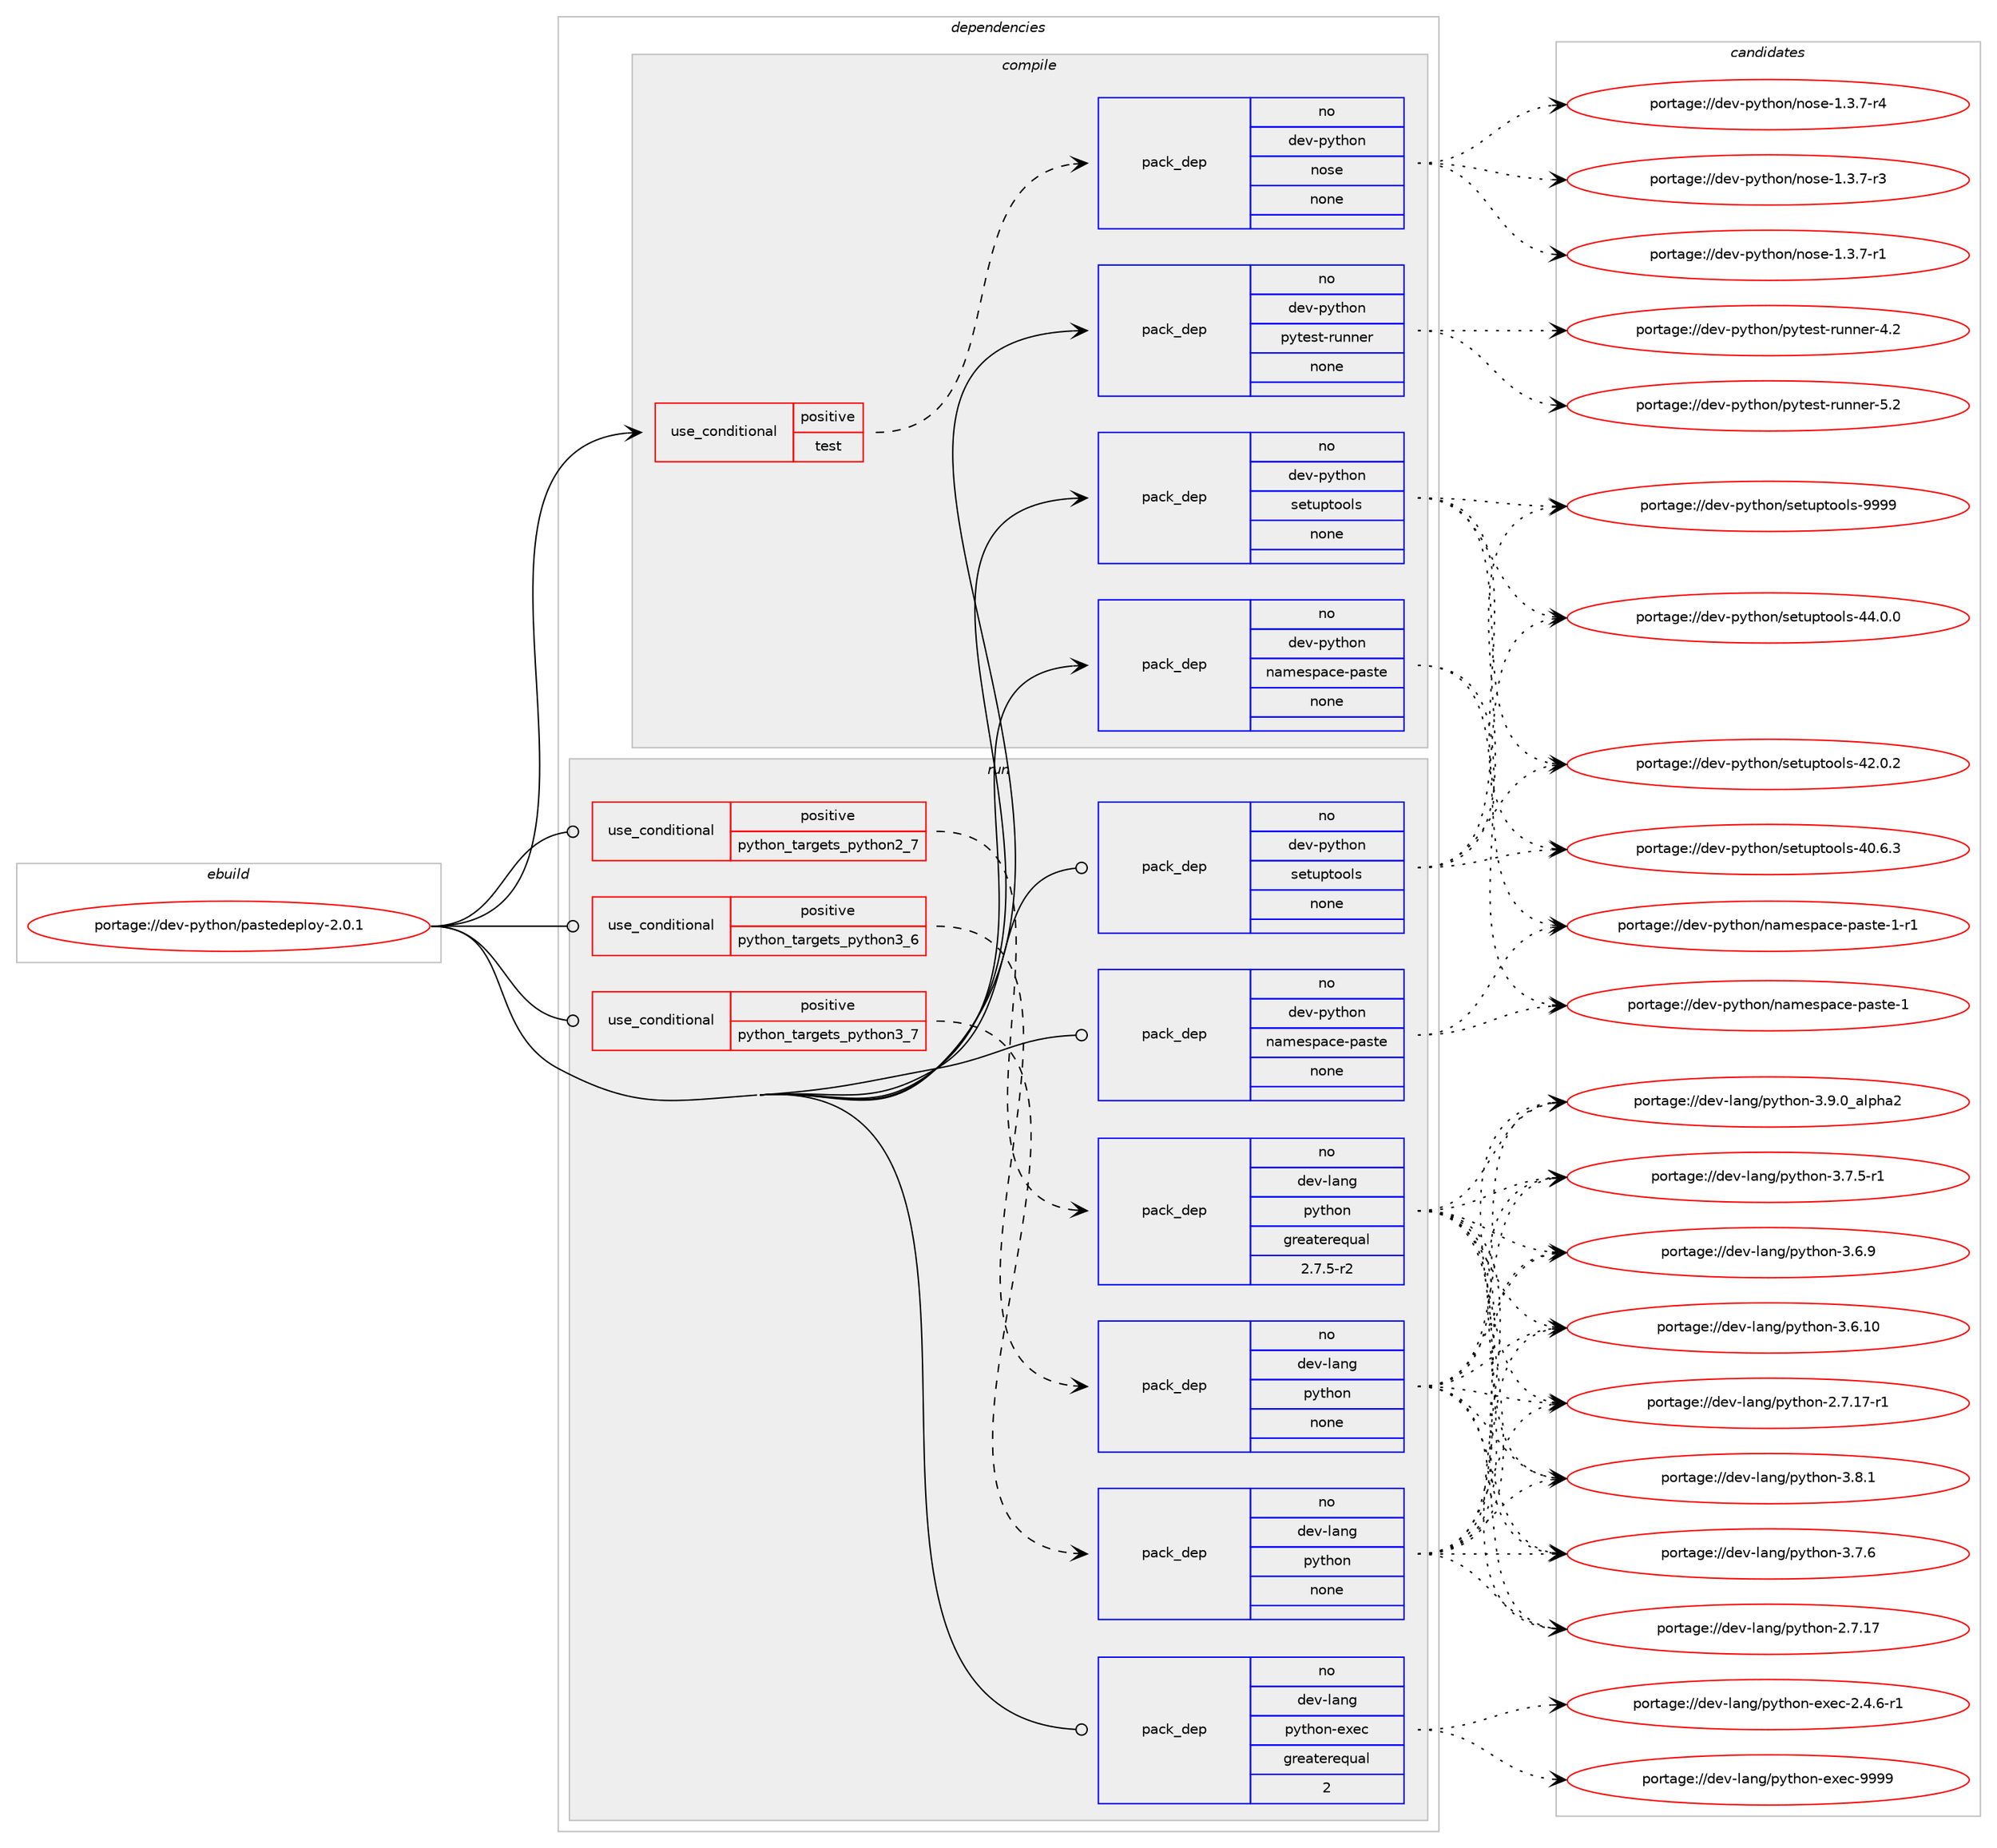 digraph prolog {

# *************
# Graph options
# *************

newrank=true;
concentrate=true;
compound=true;
graph [rankdir=LR,fontname=Helvetica,fontsize=10,ranksep=1.5];#, ranksep=2.5, nodesep=0.2];
edge  [arrowhead=vee];
node  [fontname=Helvetica,fontsize=10];

# **********
# The ebuild
# **********

subgraph cluster_leftcol {
color=gray;
rank=same;
label=<<i>ebuild</i>>;
id [label="portage://dev-python/pastedeploy-2.0.1", color=red, width=4, href="../dev-python/pastedeploy-2.0.1.svg"];
}

# ****************
# The dependencies
# ****************

subgraph cluster_midcol {
color=gray;
label=<<i>dependencies</i>>;
subgraph cluster_compile {
fillcolor="#eeeeee";
style=filled;
label=<<i>compile</i>>;
subgraph cond111282 {
dependency443617 [label=<<TABLE BORDER="0" CELLBORDER="1" CELLSPACING="0" CELLPADDING="4"><TR><TD ROWSPAN="3" CELLPADDING="10">use_conditional</TD></TR><TR><TD>positive</TD></TR><TR><TD>test</TD></TR></TABLE>>, shape=none, color=red];
subgraph pack327393 {
dependency443618 [label=<<TABLE BORDER="0" CELLBORDER="1" CELLSPACING="0" CELLPADDING="4" WIDTH="220"><TR><TD ROWSPAN="6" CELLPADDING="30">pack_dep</TD></TR><TR><TD WIDTH="110">no</TD></TR><TR><TD>dev-python</TD></TR><TR><TD>nose</TD></TR><TR><TD>none</TD></TR><TR><TD></TD></TR></TABLE>>, shape=none, color=blue];
}
dependency443617:e -> dependency443618:w [weight=20,style="dashed",arrowhead="vee"];
}
id:e -> dependency443617:w [weight=20,style="solid",arrowhead="vee"];
subgraph pack327394 {
dependency443619 [label=<<TABLE BORDER="0" CELLBORDER="1" CELLSPACING="0" CELLPADDING="4" WIDTH="220"><TR><TD ROWSPAN="6" CELLPADDING="30">pack_dep</TD></TR><TR><TD WIDTH="110">no</TD></TR><TR><TD>dev-python</TD></TR><TR><TD>namespace-paste</TD></TR><TR><TD>none</TD></TR><TR><TD></TD></TR></TABLE>>, shape=none, color=blue];
}
id:e -> dependency443619:w [weight=20,style="solid",arrowhead="vee"];
subgraph pack327395 {
dependency443620 [label=<<TABLE BORDER="0" CELLBORDER="1" CELLSPACING="0" CELLPADDING="4" WIDTH="220"><TR><TD ROWSPAN="6" CELLPADDING="30">pack_dep</TD></TR><TR><TD WIDTH="110">no</TD></TR><TR><TD>dev-python</TD></TR><TR><TD>pytest-runner</TD></TR><TR><TD>none</TD></TR><TR><TD></TD></TR></TABLE>>, shape=none, color=blue];
}
id:e -> dependency443620:w [weight=20,style="solid",arrowhead="vee"];
subgraph pack327396 {
dependency443621 [label=<<TABLE BORDER="0" CELLBORDER="1" CELLSPACING="0" CELLPADDING="4" WIDTH="220"><TR><TD ROWSPAN="6" CELLPADDING="30">pack_dep</TD></TR><TR><TD WIDTH="110">no</TD></TR><TR><TD>dev-python</TD></TR><TR><TD>setuptools</TD></TR><TR><TD>none</TD></TR><TR><TD></TD></TR></TABLE>>, shape=none, color=blue];
}
id:e -> dependency443621:w [weight=20,style="solid",arrowhead="vee"];
}
subgraph cluster_compileandrun {
fillcolor="#eeeeee";
style=filled;
label=<<i>compile and run</i>>;
}
subgraph cluster_run {
fillcolor="#eeeeee";
style=filled;
label=<<i>run</i>>;
subgraph cond111283 {
dependency443622 [label=<<TABLE BORDER="0" CELLBORDER="1" CELLSPACING="0" CELLPADDING="4"><TR><TD ROWSPAN="3" CELLPADDING="10">use_conditional</TD></TR><TR><TD>positive</TD></TR><TR><TD>python_targets_python2_7</TD></TR></TABLE>>, shape=none, color=red];
subgraph pack327397 {
dependency443623 [label=<<TABLE BORDER="0" CELLBORDER="1" CELLSPACING="0" CELLPADDING="4" WIDTH="220"><TR><TD ROWSPAN="6" CELLPADDING="30">pack_dep</TD></TR><TR><TD WIDTH="110">no</TD></TR><TR><TD>dev-lang</TD></TR><TR><TD>python</TD></TR><TR><TD>greaterequal</TD></TR><TR><TD>2.7.5-r2</TD></TR></TABLE>>, shape=none, color=blue];
}
dependency443622:e -> dependency443623:w [weight=20,style="dashed",arrowhead="vee"];
}
id:e -> dependency443622:w [weight=20,style="solid",arrowhead="odot"];
subgraph cond111284 {
dependency443624 [label=<<TABLE BORDER="0" CELLBORDER="1" CELLSPACING="0" CELLPADDING="4"><TR><TD ROWSPAN="3" CELLPADDING="10">use_conditional</TD></TR><TR><TD>positive</TD></TR><TR><TD>python_targets_python3_6</TD></TR></TABLE>>, shape=none, color=red];
subgraph pack327398 {
dependency443625 [label=<<TABLE BORDER="0" CELLBORDER="1" CELLSPACING="0" CELLPADDING="4" WIDTH="220"><TR><TD ROWSPAN="6" CELLPADDING="30">pack_dep</TD></TR><TR><TD WIDTH="110">no</TD></TR><TR><TD>dev-lang</TD></TR><TR><TD>python</TD></TR><TR><TD>none</TD></TR><TR><TD></TD></TR></TABLE>>, shape=none, color=blue];
}
dependency443624:e -> dependency443625:w [weight=20,style="dashed",arrowhead="vee"];
}
id:e -> dependency443624:w [weight=20,style="solid",arrowhead="odot"];
subgraph cond111285 {
dependency443626 [label=<<TABLE BORDER="0" CELLBORDER="1" CELLSPACING="0" CELLPADDING="4"><TR><TD ROWSPAN="3" CELLPADDING="10">use_conditional</TD></TR><TR><TD>positive</TD></TR><TR><TD>python_targets_python3_7</TD></TR></TABLE>>, shape=none, color=red];
subgraph pack327399 {
dependency443627 [label=<<TABLE BORDER="0" CELLBORDER="1" CELLSPACING="0" CELLPADDING="4" WIDTH="220"><TR><TD ROWSPAN="6" CELLPADDING="30">pack_dep</TD></TR><TR><TD WIDTH="110">no</TD></TR><TR><TD>dev-lang</TD></TR><TR><TD>python</TD></TR><TR><TD>none</TD></TR><TR><TD></TD></TR></TABLE>>, shape=none, color=blue];
}
dependency443626:e -> dependency443627:w [weight=20,style="dashed",arrowhead="vee"];
}
id:e -> dependency443626:w [weight=20,style="solid",arrowhead="odot"];
subgraph pack327400 {
dependency443628 [label=<<TABLE BORDER="0" CELLBORDER="1" CELLSPACING="0" CELLPADDING="4" WIDTH="220"><TR><TD ROWSPAN="6" CELLPADDING="30">pack_dep</TD></TR><TR><TD WIDTH="110">no</TD></TR><TR><TD>dev-lang</TD></TR><TR><TD>python-exec</TD></TR><TR><TD>greaterequal</TD></TR><TR><TD>2</TD></TR></TABLE>>, shape=none, color=blue];
}
id:e -> dependency443628:w [weight=20,style="solid",arrowhead="odot"];
subgraph pack327401 {
dependency443629 [label=<<TABLE BORDER="0" CELLBORDER="1" CELLSPACING="0" CELLPADDING="4" WIDTH="220"><TR><TD ROWSPAN="6" CELLPADDING="30">pack_dep</TD></TR><TR><TD WIDTH="110">no</TD></TR><TR><TD>dev-python</TD></TR><TR><TD>namespace-paste</TD></TR><TR><TD>none</TD></TR><TR><TD></TD></TR></TABLE>>, shape=none, color=blue];
}
id:e -> dependency443629:w [weight=20,style="solid",arrowhead="odot"];
subgraph pack327402 {
dependency443630 [label=<<TABLE BORDER="0" CELLBORDER="1" CELLSPACING="0" CELLPADDING="4" WIDTH="220"><TR><TD ROWSPAN="6" CELLPADDING="30">pack_dep</TD></TR><TR><TD WIDTH="110">no</TD></TR><TR><TD>dev-python</TD></TR><TR><TD>setuptools</TD></TR><TR><TD>none</TD></TR><TR><TD></TD></TR></TABLE>>, shape=none, color=blue];
}
id:e -> dependency443630:w [weight=20,style="solid",arrowhead="odot"];
}
}

# **************
# The candidates
# **************

subgraph cluster_choices {
rank=same;
color=gray;
label=<<i>candidates</i>>;

subgraph choice327393 {
color=black;
nodesep=1;
choice10010111845112121116104111110471101111151014549465146554511452 [label="portage://dev-python/nose-1.3.7-r4", color=red, width=4,href="../dev-python/nose-1.3.7-r4.svg"];
choice10010111845112121116104111110471101111151014549465146554511451 [label="portage://dev-python/nose-1.3.7-r3", color=red, width=4,href="../dev-python/nose-1.3.7-r3.svg"];
choice10010111845112121116104111110471101111151014549465146554511449 [label="portage://dev-python/nose-1.3.7-r1", color=red, width=4,href="../dev-python/nose-1.3.7-r1.svg"];
dependency443618:e -> choice10010111845112121116104111110471101111151014549465146554511452:w [style=dotted,weight="100"];
dependency443618:e -> choice10010111845112121116104111110471101111151014549465146554511451:w [style=dotted,weight="100"];
dependency443618:e -> choice10010111845112121116104111110471101111151014549465146554511449:w [style=dotted,weight="100"];
}
subgraph choice327394 {
color=black;
nodesep=1;
choice1001011184511212111610411111047110971091011151129799101451129711511610145494511449 [label="portage://dev-python/namespace-paste-1-r1", color=red, width=4,href="../dev-python/namespace-paste-1-r1.svg"];
choice100101118451121211161041111104711097109101115112979910145112971151161014549 [label="portage://dev-python/namespace-paste-1", color=red, width=4,href="../dev-python/namespace-paste-1.svg"];
dependency443619:e -> choice1001011184511212111610411111047110971091011151129799101451129711511610145494511449:w [style=dotted,weight="100"];
dependency443619:e -> choice100101118451121211161041111104711097109101115112979910145112971151161014549:w [style=dotted,weight="100"];
}
subgraph choice327395 {
color=black;
nodesep=1;
choice10010111845112121116104111110471121211161011151164511411711011010111445534650 [label="portage://dev-python/pytest-runner-5.2", color=red, width=4,href="../dev-python/pytest-runner-5.2.svg"];
choice10010111845112121116104111110471121211161011151164511411711011010111445524650 [label="portage://dev-python/pytest-runner-4.2", color=red, width=4,href="../dev-python/pytest-runner-4.2.svg"];
dependency443620:e -> choice10010111845112121116104111110471121211161011151164511411711011010111445534650:w [style=dotted,weight="100"];
dependency443620:e -> choice10010111845112121116104111110471121211161011151164511411711011010111445524650:w [style=dotted,weight="100"];
}
subgraph choice327396 {
color=black;
nodesep=1;
choice10010111845112121116104111110471151011161171121161111111081154557575757 [label="portage://dev-python/setuptools-9999", color=red, width=4,href="../dev-python/setuptools-9999.svg"];
choice100101118451121211161041111104711510111611711211611111110811545525246484648 [label="portage://dev-python/setuptools-44.0.0", color=red, width=4,href="../dev-python/setuptools-44.0.0.svg"];
choice100101118451121211161041111104711510111611711211611111110811545525046484650 [label="portage://dev-python/setuptools-42.0.2", color=red, width=4,href="../dev-python/setuptools-42.0.2.svg"];
choice100101118451121211161041111104711510111611711211611111110811545524846544651 [label="portage://dev-python/setuptools-40.6.3", color=red, width=4,href="../dev-python/setuptools-40.6.3.svg"];
dependency443621:e -> choice10010111845112121116104111110471151011161171121161111111081154557575757:w [style=dotted,weight="100"];
dependency443621:e -> choice100101118451121211161041111104711510111611711211611111110811545525246484648:w [style=dotted,weight="100"];
dependency443621:e -> choice100101118451121211161041111104711510111611711211611111110811545525046484650:w [style=dotted,weight="100"];
dependency443621:e -> choice100101118451121211161041111104711510111611711211611111110811545524846544651:w [style=dotted,weight="100"];
}
subgraph choice327397 {
color=black;
nodesep=1;
choice10010111845108971101034711212111610411111045514657464895971081121049750 [label="portage://dev-lang/python-3.9.0_alpha2", color=red, width=4,href="../dev-lang/python-3.9.0_alpha2.svg"];
choice100101118451089711010347112121116104111110455146564649 [label="portage://dev-lang/python-3.8.1", color=red, width=4,href="../dev-lang/python-3.8.1.svg"];
choice100101118451089711010347112121116104111110455146554654 [label="portage://dev-lang/python-3.7.6", color=red, width=4,href="../dev-lang/python-3.7.6.svg"];
choice1001011184510897110103471121211161041111104551465546534511449 [label="portage://dev-lang/python-3.7.5-r1", color=red, width=4,href="../dev-lang/python-3.7.5-r1.svg"];
choice100101118451089711010347112121116104111110455146544657 [label="portage://dev-lang/python-3.6.9", color=red, width=4,href="../dev-lang/python-3.6.9.svg"];
choice10010111845108971101034711212111610411111045514654464948 [label="portage://dev-lang/python-3.6.10", color=red, width=4,href="../dev-lang/python-3.6.10.svg"];
choice100101118451089711010347112121116104111110455046554649554511449 [label="portage://dev-lang/python-2.7.17-r1", color=red, width=4,href="../dev-lang/python-2.7.17-r1.svg"];
choice10010111845108971101034711212111610411111045504655464955 [label="portage://dev-lang/python-2.7.17", color=red, width=4,href="../dev-lang/python-2.7.17.svg"];
dependency443623:e -> choice10010111845108971101034711212111610411111045514657464895971081121049750:w [style=dotted,weight="100"];
dependency443623:e -> choice100101118451089711010347112121116104111110455146564649:w [style=dotted,weight="100"];
dependency443623:e -> choice100101118451089711010347112121116104111110455146554654:w [style=dotted,weight="100"];
dependency443623:e -> choice1001011184510897110103471121211161041111104551465546534511449:w [style=dotted,weight="100"];
dependency443623:e -> choice100101118451089711010347112121116104111110455146544657:w [style=dotted,weight="100"];
dependency443623:e -> choice10010111845108971101034711212111610411111045514654464948:w [style=dotted,weight="100"];
dependency443623:e -> choice100101118451089711010347112121116104111110455046554649554511449:w [style=dotted,weight="100"];
dependency443623:e -> choice10010111845108971101034711212111610411111045504655464955:w [style=dotted,weight="100"];
}
subgraph choice327398 {
color=black;
nodesep=1;
choice10010111845108971101034711212111610411111045514657464895971081121049750 [label="portage://dev-lang/python-3.9.0_alpha2", color=red, width=4,href="../dev-lang/python-3.9.0_alpha2.svg"];
choice100101118451089711010347112121116104111110455146564649 [label="portage://dev-lang/python-3.8.1", color=red, width=4,href="../dev-lang/python-3.8.1.svg"];
choice100101118451089711010347112121116104111110455146554654 [label="portage://dev-lang/python-3.7.6", color=red, width=4,href="../dev-lang/python-3.7.6.svg"];
choice1001011184510897110103471121211161041111104551465546534511449 [label="portage://dev-lang/python-3.7.5-r1", color=red, width=4,href="../dev-lang/python-3.7.5-r1.svg"];
choice100101118451089711010347112121116104111110455146544657 [label="portage://dev-lang/python-3.6.9", color=red, width=4,href="../dev-lang/python-3.6.9.svg"];
choice10010111845108971101034711212111610411111045514654464948 [label="portage://dev-lang/python-3.6.10", color=red, width=4,href="../dev-lang/python-3.6.10.svg"];
choice100101118451089711010347112121116104111110455046554649554511449 [label="portage://dev-lang/python-2.7.17-r1", color=red, width=4,href="../dev-lang/python-2.7.17-r1.svg"];
choice10010111845108971101034711212111610411111045504655464955 [label="portage://dev-lang/python-2.7.17", color=red, width=4,href="../dev-lang/python-2.7.17.svg"];
dependency443625:e -> choice10010111845108971101034711212111610411111045514657464895971081121049750:w [style=dotted,weight="100"];
dependency443625:e -> choice100101118451089711010347112121116104111110455146564649:w [style=dotted,weight="100"];
dependency443625:e -> choice100101118451089711010347112121116104111110455146554654:w [style=dotted,weight="100"];
dependency443625:e -> choice1001011184510897110103471121211161041111104551465546534511449:w [style=dotted,weight="100"];
dependency443625:e -> choice100101118451089711010347112121116104111110455146544657:w [style=dotted,weight="100"];
dependency443625:e -> choice10010111845108971101034711212111610411111045514654464948:w [style=dotted,weight="100"];
dependency443625:e -> choice100101118451089711010347112121116104111110455046554649554511449:w [style=dotted,weight="100"];
dependency443625:e -> choice10010111845108971101034711212111610411111045504655464955:w [style=dotted,weight="100"];
}
subgraph choice327399 {
color=black;
nodesep=1;
choice10010111845108971101034711212111610411111045514657464895971081121049750 [label="portage://dev-lang/python-3.9.0_alpha2", color=red, width=4,href="../dev-lang/python-3.9.0_alpha2.svg"];
choice100101118451089711010347112121116104111110455146564649 [label="portage://dev-lang/python-3.8.1", color=red, width=4,href="../dev-lang/python-3.8.1.svg"];
choice100101118451089711010347112121116104111110455146554654 [label="portage://dev-lang/python-3.7.6", color=red, width=4,href="../dev-lang/python-3.7.6.svg"];
choice1001011184510897110103471121211161041111104551465546534511449 [label="portage://dev-lang/python-3.7.5-r1", color=red, width=4,href="../dev-lang/python-3.7.5-r1.svg"];
choice100101118451089711010347112121116104111110455146544657 [label="portage://dev-lang/python-3.6.9", color=red, width=4,href="../dev-lang/python-3.6.9.svg"];
choice10010111845108971101034711212111610411111045514654464948 [label="portage://dev-lang/python-3.6.10", color=red, width=4,href="../dev-lang/python-3.6.10.svg"];
choice100101118451089711010347112121116104111110455046554649554511449 [label="portage://dev-lang/python-2.7.17-r1", color=red, width=4,href="../dev-lang/python-2.7.17-r1.svg"];
choice10010111845108971101034711212111610411111045504655464955 [label="portage://dev-lang/python-2.7.17", color=red, width=4,href="../dev-lang/python-2.7.17.svg"];
dependency443627:e -> choice10010111845108971101034711212111610411111045514657464895971081121049750:w [style=dotted,weight="100"];
dependency443627:e -> choice100101118451089711010347112121116104111110455146564649:w [style=dotted,weight="100"];
dependency443627:e -> choice100101118451089711010347112121116104111110455146554654:w [style=dotted,weight="100"];
dependency443627:e -> choice1001011184510897110103471121211161041111104551465546534511449:w [style=dotted,weight="100"];
dependency443627:e -> choice100101118451089711010347112121116104111110455146544657:w [style=dotted,weight="100"];
dependency443627:e -> choice10010111845108971101034711212111610411111045514654464948:w [style=dotted,weight="100"];
dependency443627:e -> choice100101118451089711010347112121116104111110455046554649554511449:w [style=dotted,weight="100"];
dependency443627:e -> choice10010111845108971101034711212111610411111045504655464955:w [style=dotted,weight="100"];
}
subgraph choice327400 {
color=black;
nodesep=1;
choice10010111845108971101034711212111610411111045101120101994557575757 [label="portage://dev-lang/python-exec-9999", color=red, width=4,href="../dev-lang/python-exec-9999.svg"];
choice10010111845108971101034711212111610411111045101120101994550465246544511449 [label="portage://dev-lang/python-exec-2.4.6-r1", color=red, width=4,href="../dev-lang/python-exec-2.4.6-r1.svg"];
dependency443628:e -> choice10010111845108971101034711212111610411111045101120101994557575757:w [style=dotted,weight="100"];
dependency443628:e -> choice10010111845108971101034711212111610411111045101120101994550465246544511449:w [style=dotted,weight="100"];
}
subgraph choice327401 {
color=black;
nodesep=1;
choice1001011184511212111610411111047110971091011151129799101451129711511610145494511449 [label="portage://dev-python/namespace-paste-1-r1", color=red, width=4,href="../dev-python/namespace-paste-1-r1.svg"];
choice100101118451121211161041111104711097109101115112979910145112971151161014549 [label="portage://dev-python/namespace-paste-1", color=red, width=4,href="../dev-python/namespace-paste-1.svg"];
dependency443629:e -> choice1001011184511212111610411111047110971091011151129799101451129711511610145494511449:w [style=dotted,weight="100"];
dependency443629:e -> choice100101118451121211161041111104711097109101115112979910145112971151161014549:w [style=dotted,weight="100"];
}
subgraph choice327402 {
color=black;
nodesep=1;
choice10010111845112121116104111110471151011161171121161111111081154557575757 [label="portage://dev-python/setuptools-9999", color=red, width=4,href="../dev-python/setuptools-9999.svg"];
choice100101118451121211161041111104711510111611711211611111110811545525246484648 [label="portage://dev-python/setuptools-44.0.0", color=red, width=4,href="../dev-python/setuptools-44.0.0.svg"];
choice100101118451121211161041111104711510111611711211611111110811545525046484650 [label="portage://dev-python/setuptools-42.0.2", color=red, width=4,href="../dev-python/setuptools-42.0.2.svg"];
choice100101118451121211161041111104711510111611711211611111110811545524846544651 [label="portage://dev-python/setuptools-40.6.3", color=red, width=4,href="../dev-python/setuptools-40.6.3.svg"];
dependency443630:e -> choice10010111845112121116104111110471151011161171121161111111081154557575757:w [style=dotted,weight="100"];
dependency443630:e -> choice100101118451121211161041111104711510111611711211611111110811545525246484648:w [style=dotted,weight="100"];
dependency443630:e -> choice100101118451121211161041111104711510111611711211611111110811545525046484650:w [style=dotted,weight="100"];
dependency443630:e -> choice100101118451121211161041111104711510111611711211611111110811545524846544651:w [style=dotted,weight="100"];
}
}

}
